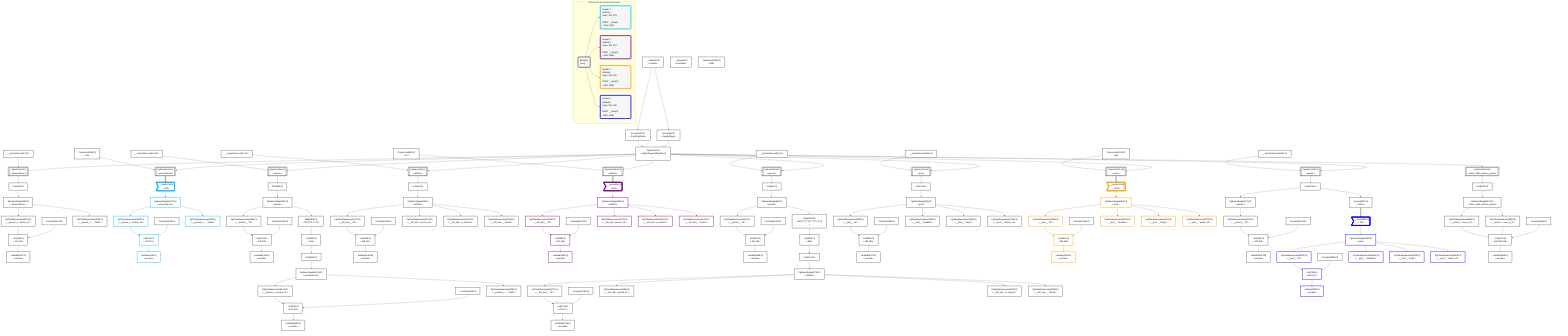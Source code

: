 graph TD
    classDef path fill:#eee,stroke:#000,color:#000
    classDef plan fill:#fff,stroke-width:3px,color:#000
    classDef itemplan fill:#fff,stroke-width:6px,color:#000
    classDef sideeffectplan fill:#f00,stroke-width:6px,color:#000
    classDef bucket fill:#f6f6f6,color:#000,stroke-width:6px,text-align:left


    %% define steps
    __Value3["__Value[3∈0]<br />ᐸcontextᐳ"]:::plan
    __Value5["__Value[5∈0]<br />ᐸrootValueᐳ"]:::plan
    __InputStaticLeaf7["__InputStaticLeaf[7∈0]"]:::plan
    Access9["Access[9∈0]<br />ᐸ3.pgSettingsᐳ"]:::plan
    Access10["Access[10∈0]<br />ᐸ3.withPgClientᐳ"]:::plan
    Object11["Object[11∈0]<br />ᐸ{pgSettings,withPgClient}ᐳ"]:::plan
    PgSelect8[["PgSelect[8∈0]<br />ᐸpersonSecretᐳ"]]:::plan
    First12["First[12∈0]"]:::plan
    PgSelectSingle13["PgSelectSingle[13∈0]<br />ᐸpersonSecretᐳ"]:::plan
    Connection29["Connection[29∈0]<br />ᐸ25ᐳ"]:::plan
    __InputStaticLeaf30["__InputStaticLeaf[30∈0]"]:::plan
    PgSelect31[["PgSelect[31∈0]<br />ᐸpersonᐳ"]]:::plan
    First35["First[35∈0]"]:::plan
    PgSelectSingle36["PgSelectSingle[36∈0]<br />ᐸpersonᐳ"]:::plan
    __InputStaticLeaf37["__InputStaticLeaf[37∈0]"]:::plan
    PgSelect38[["PgSelect[38∈0]<br />ᐸleftArmᐳ"]]:::plan
    First42["First[42∈0]"]:::plan
    PgSelectSingle43["PgSelectSingle[43∈0]<br />ᐸleftArmᐳ"]:::plan
    Connection61["Connection[61∈0]<br />ᐸ57ᐳ"]:::plan
    __InputStaticLeaf62["__InputStaticLeaf[62∈0]"]:::plan
    PgSelect63[["PgSelect[63∈0]<br />ᐸpersonᐳ"]]:::plan
    First67["First[67∈0]"]:::plan
    PgSelectSingle68["PgSelectSingle[68∈0]<br />ᐸpersonᐳ"]:::plan
    __InputStaticLeaf69["__InputStaticLeaf[69∈0]"]:::plan
    PgSelect70[["PgSelect[70∈0]<br />ᐸpostᐳ"]]:::plan
    First74["First[74∈0]"]:::plan
    PgSelectSingle75["PgSelectSingle[75∈0]<br />ᐸpostᐳ"]:::plan
    Connection100["Connection[100∈0]<br />ᐸ96ᐳ"]:::plan
    __InputStaticLeaf101["__InputStaticLeaf[101∈0]"]:::plan
    PgSelect102[["PgSelect[102∈0]<br />ᐸpersonᐳ"]]:::plan
    First106["First[106∈0]"]:::plan
    PgSelectSingle107["PgSelectSingle[107∈0]<br />ᐸpersonᐳ"]:::plan
    PgSelect108[["PgSelect[108∈0]<br />ᐸreturn_table_without_grantsᐳ"]]:::plan
    First112["First[112∈0]"]:::plan
    PgSelectSingle113["PgSelectSingle[113∈0]<br />ᐸreturn_table_without_grantsᐳ"]:::plan
    Constant114["Constant[114∈0]"]:::plan
    PgClassExpression115["PgClassExpression[115∈0]<br />ᐸ__person_s...person_id”ᐳ"]:::plan
    List116["List[116∈0]<br />ᐸ114,115ᐳ"]:::plan
    Lambda117["Lambda[117∈0]<br />ᐸencodeᐳ"]:::plan
    PgClassExpression119["PgClassExpression[119∈0]<br />ᐸ__person_s..._.”sekrit”ᐳ"]:::plan
    PgSelect120[["PgSelect[120∈0]<br />ᐸpersonSecretᐳ"]]:::plan
    __Item121>"__Item[121∈1]<br />ᐸ120ᐳ"]:::itemplan
    PgSelectSingle122["PgSelectSingle[122∈1]<br />ᐸpersonSecretᐳ"]:::plan
    Constant123["Constant[123∈0]"]:::plan
    PgClassExpression124["PgClassExpression[124∈1]<br />ᐸ__person_s...person_id”ᐳ"]:::plan
    List125["List[125∈1]<br />ᐸ123,124ᐳ"]:::plan
    Lambda126["Lambda[126∈1]<br />ᐸencodeᐳ"]:::plan
    PgClassExpression128["PgClassExpression[128∈1]<br />ᐸ__person_s..._.”sekrit”ᐳ"]:::plan
    Constant129["Constant[129∈0]"]:::plan
    PgClassExpression130["PgClassExpression[130∈0]<br />ᐸ__person__.”id”ᐳ"]:::plan
    List131["List[131∈0]<br />ᐸ129,130ᐳ"]:::plan
    Lambda132["Lambda[132∈0]<br />ᐸencodeᐳ"]:::plan
    Map254["Map[254∈0]<br />ᐸ36:{”0”:0,”1”:1}ᐳ"]:::plan
    List255["List[255∈0]<br />ᐸ254ᐳ"]:::plan
    First138["First[138∈0]"]:::plan
    PgSelectSingle139["PgSelectSingle[139∈0]<br />ᐸpersonSecretᐳ"]:::plan
    Constant140["Constant[140∈0]"]:::plan
    PgClassExpression141["PgClassExpression[141∈0]<br />ᐸ__person_s...person_id”ᐳ"]:::plan
    List142["List[142∈0]<br />ᐸ140,141ᐳ"]:::plan
    Lambda143["Lambda[143∈0]<br />ᐸencodeᐳ"]:::plan
    PgClassExpression145["PgClassExpression[145∈0]<br />ᐸ__person_s..._.”sekrit”ᐳ"]:::plan
    Constant146["Constant[146∈0]"]:::plan
    PgClassExpression147["PgClassExpression[147∈0]<br />ᐸ__left_arm__.”id”ᐳ"]:::plan
    List148["List[148∈0]<br />ᐸ146,147ᐳ"]:::plan
    Lambda149["Lambda[149∈0]<br />ᐸencodeᐳ"]:::plan
    PgClassExpression151["PgClassExpression[151∈0]<br />ᐸ__left_arm...person_id”ᐳ"]:::plan
    PgClassExpression152["PgClassExpression[152∈0]<br />ᐸ__left_arm...in_metres”ᐳ"]:::plan
    PgClassExpression153["PgClassExpression[153∈0]<br />ᐸ__left_arm__.”mood”ᐳ"]:::plan
    PgSelect154[["PgSelect[154∈0]<br />ᐸleftArmᐳ"]]:::plan
    __Item155>"__Item[155∈2]<br />ᐸ154ᐳ"]:::itemplan
    PgSelectSingle156["PgSelectSingle[156∈2]<br />ᐸleftArmᐳ"]:::plan
    Constant157["Constant[157∈0]"]:::plan
    PgClassExpression158["PgClassExpression[158∈2]<br />ᐸ__left_arm__.”id”ᐳ"]:::plan
    List159["List[159∈2]<br />ᐸ157,158ᐳ"]:::plan
    Lambda160["Lambda[160∈2]<br />ᐸencodeᐳ"]:::plan
    PgClassExpression162["PgClassExpression[162∈2]<br />ᐸ__left_arm...person_id”ᐳ"]:::plan
    PgClassExpression163["PgClassExpression[163∈2]<br />ᐸ__left_arm...in_metres”ᐳ"]:::plan
    PgClassExpression164["PgClassExpression[164∈2]<br />ᐸ__left_arm__.”mood”ᐳ"]:::plan
    Constant165["Constant[165∈0]"]:::plan
    PgClassExpression166["PgClassExpression[166∈0]<br />ᐸ__person__.”id”ᐳ"]:::plan
    List167["List[167∈0]<br />ᐸ165,166ᐳ"]:::plan
    Lambda168["Lambda[168∈0]<br />ᐸencodeᐳ"]:::plan
    Map252["Map[252∈0]<br />ᐸ68:{”0”:0,”1”:1,”2”:2,”3”:3}ᐳ"]:::plan
    List253["List[253∈0]<br />ᐸ252ᐳ"]:::plan
    First174["First[174∈0]"]:::plan
    PgSelectSingle175["PgSelectSingle[175∈0]<br />ᐸleftArmᐳ"]:::plan
    Constant176["Constant[176∈0]"]:::plan
    PgClassExpression177["PgClassExpression[177∈0]<br />ᐸ__left_arm__.”id”ᐳ"]:::plan
    List178["List[178∈0]<br />ᐸ176,177ᐳ"]:::plan
    Lambda179["Lambda[179∈0]<br />ᐸencodeᐳ"]:::plan
    PgClassExpression181["PgClassExpression[181∈0]<br />ᐸ__left_arm...person_id”ᐳ"]:::plan
    PgClassExpression182["PgClassExpression[182∈0]<br />ᐸ__left_arm...in_metres”ᐳ"]:::plan
    PgClassExpression183["PgClassExpression[183∈0]<br />ᐸ__left_arm__.”mood”ᐳ"]:::plan
    Constant184["Constant[184∈0]"]:::plan
    PgClassExpression185["PgClassExpression[185∈0]<br />ᐸ__post__.”id”ᐳ"]:::plan
    List186["List[186∈0]<br />ᐸ184,185ᐳ"]:::plan
    Lambda187["Lambda[187∈0]<br />ᐸencodeᐳ"]:::plan
    PgClassExpression189["PgClassExpression[189∈0]<br />ᐸ__post__.”headline”ᐳ"]:::plan
    PgClassExpression190["PgClassExpression[190∈0]<br />ᐸ__post__.”body”ᐳ"]:::plan
    PgClassExpression191["PgClassExpression[191∈0]<br />ᐸ__post__.”author_id”ᐳ"]:::plan
    PgSelect192[["PgSelect[192∈0]<br />ᐸpostᐳ"]]:::plan
    __Item193>"__Item[193∈3]<br />ᐸ192ᐳ"]:::itemplan
    PgSelectSingle194["PgSelectSingle[194∈3]<br />ᐸpostᐳ"]:::plan
    Constant195["Constant[195∈0]"]:::plan
    PgClassExpression196["PgClassExpression[196∈3]<br />ᐸ__post__.”id”ᐳ"]:::plan
    List197["List[197∈3]<br />ᐸ195,196ᐳ"]:::plan
    Lambda198["Lambda[198∈3]<br />ᐸencodeᐳ"]:::plan
    PgClassExpression200["PgClassExpression[200∈3]<br />ᐸ__post__.”headline”ᐳ"]:::plan
    PgClassExpression201["PgClassExpression[201∈3]<br />ᐸ__post__.”body”ᐳ"]:::plan
    PgClassExpression202["PgClassExpression[202∈3]<br />ᐸ__post__.”author_id”ᐳ"]:::plan
    Constant203["Constant[203∈0]"]:::plan
    PgClassExpression204["PgClassExpression[204∈0]<br />ᐸ__person__.”id”ᐳ"]:::plan
    List205["List[205∈0]<br />ᐸ203,204ᐳ"]:::plan
    Lambda206["Lambda[206∈0]<br />ᐸencodeᐳ"]:::plan
    Connection232["Connection[232∈0]<br />ᐸ228ᐳ"]:::plan
    Access251["Access[251∈0]<br />ᐸ106.0ᐳ"]:::plan
    __Item234>"__Item[234∈4]<br />ᐸ251ᐳ"]:::itemplan
    PgSelectSingle235["PgSelectSingle[235∈4]<br />ᐸpostᐳ"]:::plan
    Constant236["Constant[236∈0]"]:::plan
    PgClassExpression237["PgClassExpression[237∈4]<br />ᐸ__post__.”id”ᐳ"]:::plan
    List238["List[238∈4]<br />ᐸ236,237ᐳ"]:::plan
    Lambda239["Lambda[239∈4]<br />ᐸencodeᐳ"]:::plan
    PgClassExpression241["PgClassExpression[241∈4]<br />ᐸ__post__.”headline”ᐳ"]:::plan
    PgClassExpression242["PgClassExpression[242∈4]<br />ᐸ__post__.”body”ᐳ"]:::plan
    PgClassExpression243["PgClassExpression[243∈4]<br />ᐸ__post__.”author_id”ᐳ"]:::plan
    Constant244["Constant[244∈0]"]:::plan
    PgClassExpression245["PgClassExpression[245∈0]<br />ᐸ__return_t...rson_id_1”ᐳ"]:::plan
    PgClassExpression246["PgClassExpression[246∈0]<br />ᐸ__return_t...rson_id_2”ᐳ"]:::plan
    List247["List[247∈0]<br />ᐸ244,245,246ᐳ"]:::plan
    Lambda248["Lambda[248∈0]<br />ᐸencodeᐳ"]:::plan

    %% plan dependencies
    __Value3 --> Access9
    __Value3 --> Access10
    Access9 & Access10 --> Object11
    Object11 & __InputStaticLeaf7 --> PgSelect8
    PgSelect8 --> First12
    First12 --> PgSelectSingle13
    Object11 & __InputStaticLeaf30 --> PgSelect31
    PgSelect31 --> First35
    First35 --> PgSelectSingle36
    Object11 & __InputStaticLeaf37 --> PgSelect38
    PgSelect38 --> First42
    First42 --> PgSelectSingle43
    Object11 & __InputStaticLeaf62 --> PgSelect63
    PgSelect63 --> First67
    First67 --> PgSelectSingle68
    Object11 & __InputStaticLeaf69 --> PgSelect70
    PgSelect70 --> First74
    First74 --> PgSelectSingle75
    Object11 & __InputStaticLeaf101 --> PgSelect102
    PgSelect102 --> First106
    First106 --> PgSelectSingle107
    Object11 --> PgSelect108
    PgSelect108 --> First112
    First112 --> PgSelectSingle113
    PgSelectSingle13 --> PgClassExpression115
    Constant114 & PgClassExpression115 --> List116
    List116 --> Lambda117
    PgSelectSingle13 --> PgClassExpression119
    Object11 & Connection29 --> PgSelect120
    PgSelect120 ==> __Item121
    __Item121 --> PgSelectSingle122
    PgSelectSingle122 --> PgClassExpression124
    Constant123 & PgClassExpression124 --> List125
    List125 --> Lambda126
    PgSelectSingle122 --> PgClassExpression128
    PgSelectSingle36 --> PgClassExpression130
    Constant129 & PgClassExpression130 --> List131
    List131 --> Lambda132
    PgSelectSingle36 --> Map254
    Map254 --> List255
    List255 --> First138
    First138 --> PgSelectSingle139
    PgSelectSingle139 --> PgClassExpression141
    Constant140 & PgClassExpression141 --> List142
    List142 --> Lambda143
    PgSelectSingle139 --> PgClassExpression145
    PgSelectSingle43 --> PgClassExpression147
    Constant146 & PgClassExpression147 --> List148
    List148 --> Lambda149
    PgSelectSingle43 --> PgClassExpression151
    PgSelectSingle43 --> PgClassExpression152
    PgSelectSingle43 --> PgClassExpression153
    Object11 & Connection61 --> PgSelect154
    PgSelect154 ==> __Item155
    __Item155 --> PgSelectSingle156
    PgSelectSingle156 --> PgClassExpression158
    Constant157 & PgClassExpression158 --> List159
    List159 --> Lambda160
    PgSelectSingle156 --> PgClassExpression162
    PgSelectSingle156 --> PgClassExpression163
    PgSelectSingle156 --> PgClassExpression164
    PgSelectSingle68 --> PgClassExpression166
    Constant165 & PgClassExpression166 --> List167
    List167 --> Lambda168
    PgSelectSingle68 --> Map252
    Map252 --> List253
    List253 --> First174
    First174 --> PgSelectSingle175
    PgSelectSingle175 --> PgClassExpression177
    Constant176 & PgClassExpression177 --> List178
    List178 --> Lambda179
    PgSelectSingle175 --> PgClassExpression181
    PgSelectSingle175 --> PgClassExpression182
    PgSelectSingle175 --> PgClassExpression183
    PgSelectSingle75 --> PgClassExpression185
    Constant184 & PgClassExpression185 --> List186
    List186 --> Lambda187
    PgSelectSingle75 --> PgClassExpression189
    PgSelectSingle75 --> PgClassExpression190
    PgSelectSingle75 --> PgClassExpression191
    Object11 & Connection100 --> PgSelect192
    PgSelect192 ==> __Item193
    __Item193 --> PgSelectSingle194
    PgSelectSingle194 --> PgClassExpression196
    Constant195 & PgClassExpression196 --> List197
    List197 --> Lambda198
    PgSelectSingle194 --> PgClassExpression200
    PgSelectSingle194 --> PgClassExpression201
    PgSelectSingle194 --> PgClassExpression202
    PgSelectSingle107 --> PgClassExpression204
    Constant203 & PgClassExpression204 --> List205
    List205 --> Lambda206
    First106 --> Access251
    Access251 ==> __Item234
    __Item234 --> PgSelectSingle235
    PgSelectSingle235 --> PgClassExpression237
    Constant236 & PgClassExpression237 --> List238
    List238 --> Lambda239
    PgSelectSingle235 --> PgClassExpression241
    PgSelectSingle235 --> PgClassExpression242
    PgSelectSingle235 --> PgClassExpression243
    PgSelectSingle113 --> PgClassExpression245
    PgSelectSingle113 --> PgClassExpression246
    Constant244 & PgClassExpression245 & PgClassExpression246 --> List247
    List247 --> Lambda248

    %% plan-to-path relationships

    subgraph "Buckets for queries/v4/rbac.basic"
    Bucket0("Bucket 0<br />(root)"):::bucket
    classDef bucket0 stroke:#696969
    class Bucket0,__Value3,__Value5,__InputStaticLeaf7,PgSelect8,Access9,Access10,Object11,First12,PgSelectSingle13,Connection29,__InputStaticLeaf30,PgSelect31,First35,PgSelectSingle36,__InputStaticLeaf37,PgSelect38,First42,PgSelectSingle43,Connection61,__InputStaticLeaf62,PgSelect63,First67,PgSelectSingle68,__InputStaticLeaf69,PgSelect70,First74,PgSelectSingle75,Connection100,__InputStaticLeaf101,PgSelect102,First106,PgSelectSingle107,PgSelect108,First112,PgSelectSingle113,Constant114,PgClassExpression115,List116,Lambda117,PgClassExpression119,PgSelect120,Constant123,Constant129,PgClassExpression130,List131,Lambda132,First138,PgSelectSingle139,Constant140,PgClassExpression141,List142,Lambda143,PgClassExpression145,Constant146,PgClassExpression147,List148,Lambda149,PgClassExpression151,PgClassExpression152,PgClassExpression153,PgSelect154,Constant157,Constant165,PgClassExpression166,List167,Lambda168,First174,PgSelectSingle175,Constant176,PgClassExpression177,List178,Lambda179,PgClassExpression181,PgClassExpression182,PgClassExpression183,Constant184,PgClassExpression185,List186,Lambda187,PgClassExpression189,PgClassExpression190,PgClassExpression191,PgSelect192,Constant195,Constant203,PgClassExpression204,List205,Lambda206,Connection232,Constant236,Constant244,PgClassExpression245,PgClassExpression246,List247,Lambda248,Access251,Map252,List253,Map254,List255 bucket0
    Bucket1("Bucket 1<br />(listItem)<br />Deps: 120, 123<br /><br />ROOT __Item{1}ᐸ120ᐳ[121]"):::bucket
    classDef bucket1 stroke:#00bfff
    class Bucket1,__Item121,PgSelectSingle122,PgClassExpression124,List125,Lambda126,PgClassExpression128 bucket1
    Bucket2("Bucket 2<br />(listItem)<br />Deps: 154, 157<br /><br />ROOT __Item{2}ᐸ154ᐳ[155]"):::bucket
    classDef bucket2 stroke:#7f007f
    class Bucket2,__Item155,PgSelectSingle156,PgClassExpression158,List159,Lambda160,PgClassExpression162,PgClassExpression163,PgClassExpression164 bucket2
    Bucket3("Bucket 3<br />(listItem)<br />Deps: 192, 195<br /><br />ROOT __Item{3}ᐸ192ᐳ[193]"):::bucket
    classDef bucket3 stroke:#ffa500
    class Bucket3,__Item193,PgSelectSingle194,PgClassExpression196,List197,Lambda198,PgClassExpression200,PgClassExpression201,PgClassExpression202 bucket3
    Bucket4("Bucket 4<br />(listItem)<br />Deps: 251, 236<br /><br />ROOT __Item{4}ᐸ251ᐳ[234]"):::bucket
    classDef bucket4 stroke:#0000ff
    class Bucket4,__Item234,PgSelectSingle235,PgClassExpression237,List238,Lambda239,PgClassExpression241,PgClassExpression242,PgClassExpression243 bucket4
    Bucket0 --> Bucket1 & Bucket2 & Bucket3 & Bucket4
    end
